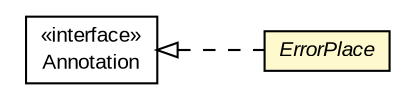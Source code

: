 #!/usr/local/bin/dot
#
# Class diagram 
# Generated by UMLGraph version R5_6-24-gf6e263 (http://www.umlgraph.org/)
#

digraph G {
	edge [fontname="arial",fontsize=10,labelfontname="arial",labelfontsize=10];
	node [fontname="arial",fontsize=10,shape=plaintext];
	nodesep=0.25;
	ranksep=0.5;
	rankdir=LR;
	// com.gwtplatform.mvp.client.annotations.ErrorPlace
	c249602 [label=<<table title="com.gwtplatform.mvp.client.annotations.ErrorPlace" border="0" cellborder="1" cellspacing="0" cellpadding="2" port="p" bgcolor="lemonChiffon" href="./ErrorPlace.html">
		<tr><td><table border="0" cellspacing="0" cellpadding="1">
<tr><td align="center" balign="center"><font face="arial italic"> ErrorPlace </font></td></tr>
		</table></td></tr>
		</table>>, URL="./ErrorPlace.html", fontname="arial", fontcolor="black", fontsize=10.0];
	//com.gwtplatform.mvp.client.annotations.ErrorPlace implements java.lang.annotation.Annotation
	c250149:p -> c249602:p [dir=back,arrowtail=empty,style=dashed];
	// java.lang.annotation.Annotation
	c250149 [label=<<table title="java.lang.annotation.Annotation" border="0" cellborder="1" cellspacing="0" cellpadding="2" port="p" href="http://download.oracle.com/javase/6/docs/api/java/lang/annotation/Annotation.html">
		<tr><td><table border="0" cellspacing="0" cellpadding="1">
<tr><td align="center" balign="center"> &#171;interface&#187; </td></tr>
<tr><td align="center" balign="center"> Annotation </td></tr>
		</table></td></tr>
		</table>>, URL="http://download.oracle.com/javase/6/docs/api/java/lang/annotation/Annotation.html", fontname="arial", fontcolor="black", fontsize=10.0];
}

